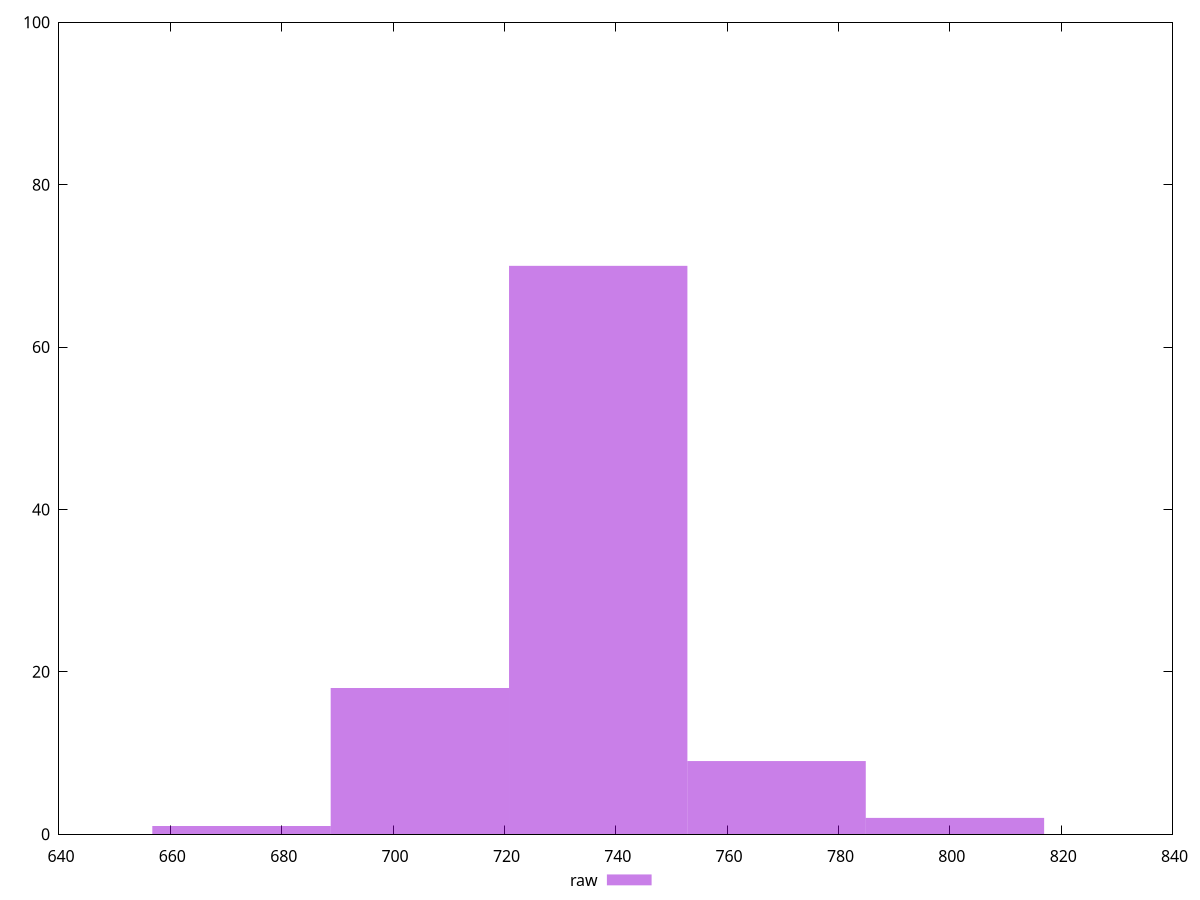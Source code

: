 reset
set terminal svg size 640, 490 enhanced background rgb 'white'
set output "reprap/mainthread-work-breakdown/samples/pages+cached+noexternal+noimg/raw/histogram.svg"

$raw <<EOF
768.8883965848282 9
672.7773470117247 1
736.8513800604604 70
704.8143635360925 18
800.925413109196 2
EOF

set key outside below
set boxwidth 32.03701652436784
set yrange [0:100]
set style fill transparent solid 0.5 noborder

plot \
  $raw title "raw" with boxes, \


reset